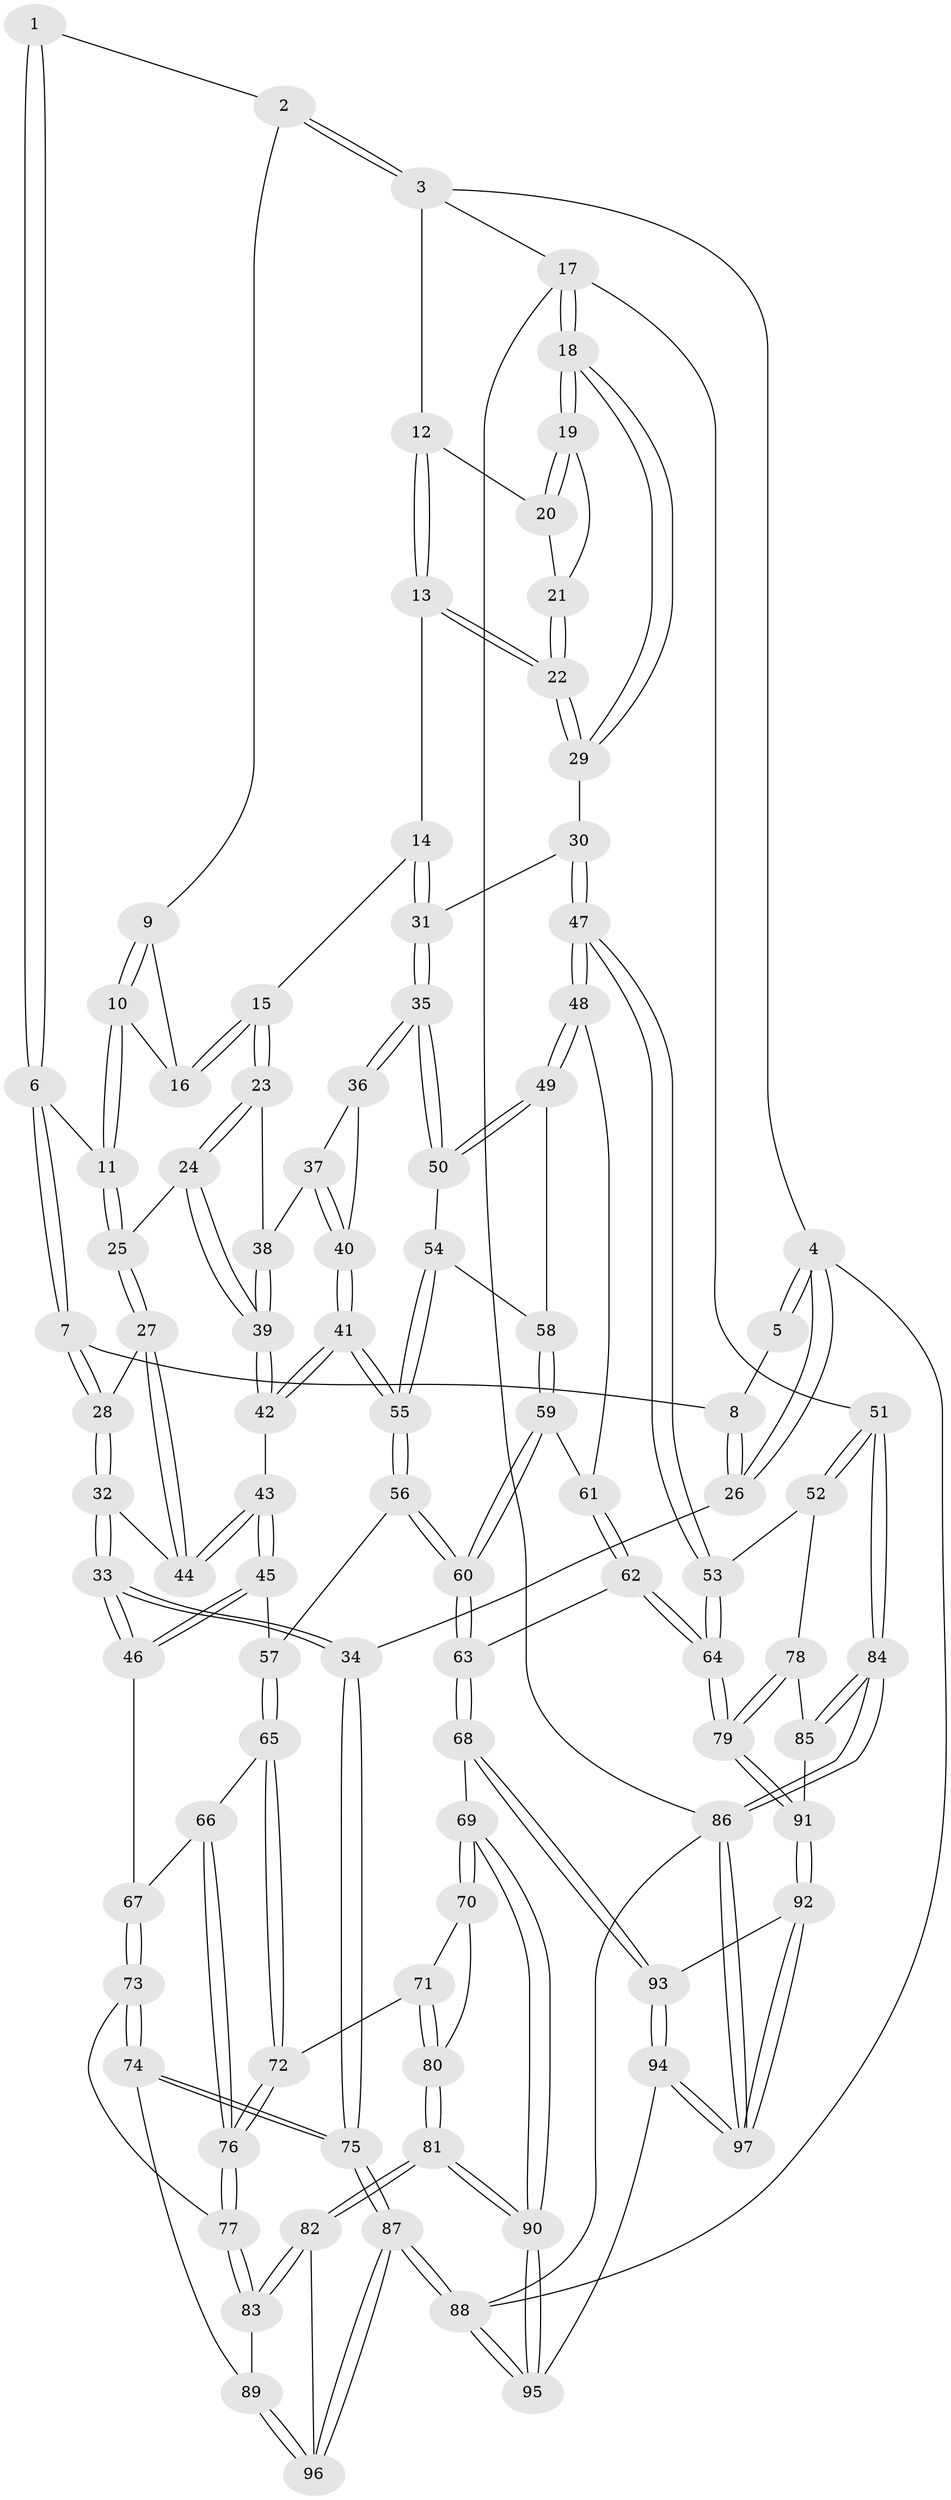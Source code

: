 // Generated by graph-tools (version 1.1) at 2025/03/03/09/25 03:03:26]
// undirected, 97 vertices, 239 edges
graph export_dot {
graph [start="1"]
  node [color=gray90,style=filled];
  1 [pos="+0.213155240367183+0"];
  2 [pos="+0.3622310580001714+0"];
  3 [pos="+0.7110437366462261+0"];
  4 [pos="+0+0"];
  5 [pos="+0.144333867444578+0"];
  6 [pos="+0.2101782838492624+0.147367210132002"];
  7 [pos="+0.12330150632796022+0.1795405772306236"];
  8 [pos="+0.0677396392572085+0.14527980983195357"];
  9 [pos="+0.3554178749198154+0"];
  10 [pos="+0.2995047136469271+0.1534463148081398"];
  11 [pos="+0.2894779745109754+0.15981269211577467"];
  12 [pos="+0.7065476459860303+0"];
  13 [pos="+0.6377097207002774+0.0773678748680224"];
  14 [pos="+0.6176352726670887+0.10178189849461027"];
  15 [pos="+0.551180662429387+0.15397089011186882"];
  16 [pos="+0.40021746358600274+0.1403860625035522"];
  17 [pos="+1+0.3391880777420387"];
  18 [pos="+1+0.3270729791464926"];
  19 [pos="+0.971527401861784+0.20701195537057757"];
  20 [pos="+0.8284074506274788+0.07279878291614826"];
  21 [pos="+0.8222974636329975+0.2621810318762893"];
  22 [pos="+0.788442686872605+0.32456575227945383"];
  23 [pos="+0.5251702465990702+0.21735331924222415"];
  24 [pos="+0.32523513775093466+0.29004538414638686"];
  25 [pos="+0.32329609430578904+0.288501412961911"];
  26 [pos="+0+0.11901326766904254"];
  27 [pos="+0.21068976181856996+0.3374387356491038"];
  28 [pos="+0.12305634500252861+0.2518129878300338"];
  29 [pos="+0.794724317196447+0.34999782432242615"];
  30 [pos="+0.7683054652460617+0.38247343559879543"];
  31 [pos="+0.6619196102817573+0.3166364551629459"];
  32 [pos="+0.04114371246195736+0.362769088164742"];
  33 [pos="+0+0.49971341828767823"];
  34 [pos="+0+0.50583129831907"];
  35 [pos="+0.5912261109256588+0.4013867348374695"];
  36 [pos="+0.5657107446507139+0.36694066257418606"];
  37 [pos="+0.5247194987469427+0.26256839391182396"];
  38 [pos="+0.5246892207177851+0.22157052106499092"];
  39 [pos="+0.3624537831164465+0.3625108607869777"];
  40 [pos="+0.42256361421130706+0.4024163048721567"];
  41 [pos="+0.39451458674422507+0.4273290014356663"];
  42 [pos="+0.37418698867896916+0.40139686968197674"];
  43 [pos="+0.2101389713175523+0.40565132942143195"];
  44 [pos="+0.2091955125278272+0.4021561653223295"];
  45 [pos="+0.18516076421654562+0.5141236151018298"];
  46 [pos="+0.044786142233231706+0.5492433506921351"];
  47 [pos="+0.7295191286251302+0.5021800143868279"];
  48 [pos="+0.6836497687444077+0.5022416660082306"];
  49 [pos="+0.6543924814565543+0.47973437949024905"];
  50 [pos="+0.5937603378994799+0.4126466235419042"];
  51 [pos="+1+0.5283858541446971"];
  52 [pos="+0.8902155922123022+0.5941524673054676"];
  53 [pos="+0.8176476683345141+0.581514192721673"];
  54 [pos="+0.4614390552856392+0.4639429334687104"];
  55 [pos="+0.3997855493217435+0.45646871610980977"];
  56 [pos="+0.3517400538358985+0.5612249054517281"];
  57 [pos="+0.3022765839431602+0.5697088030858541"];
  58 [pos="+0.5118132287633163+0.5073930878037748"];
  59 [pos="+0.527433347814727+0.567411110970608"];
  60 [pos="+0.44407593081791047+0.6553741762321983"];
  61 [pos="+0.639895276726031+0.5473296202562558"];
  62 [pos="+0.5828458118170489+0.7122225935758989"];
  63 [pos="+0.4691446122878587+0.7175473443131829"];
  64 [pos="+0.6824973093656055+0.7657300969937615"];
  65 [pos="+0.24432107281487472+0.6923213860461073"];
  66 [pos="+0.130815668848365+0.6434257736101333"];
  67 [pos="+0.06624475420017938+0.5890653405311891"];
  68 [pos="+0.4581486315946016+0.7393455411871448"];
  69 [pos="+0.4186104998243004+0.762882127006396"];
  70 [pos="+0.368359751111442+0.7563425202145652"];
  71 [pos="+0.24433531663099456+0.7010327753189273"];
  72 [pos="+0.243974546853562+0.7004611920073675"];
  73 [pos="+0.0797529102269175+0.6794603061134415"];
  74 [pos="+0.003180187881902306+0.8333289458210856"];
  75 [pos="+0+0.9137152541744069"];
  76 [pos="+0.16281051991166415+0.7444509230184743"];
  77 [pos="+0.13697176950222215+0.7722818141169842"];
  78 [pos="+0.881898352079145+0.6995986442029603"];
  79 [pos="+0.7056987166362754+0.8338044573303677"];
  80 [pos="+0.2555808211430788+0.8005678483177895"];
  81 [pos="+0.2278569618884221+0.9010409627802747"];
  82 [pos="+0.22050254708486028+0.8983435886844611"];
  83 [pos="+0.12319059538290483+0.8217293069808531"];
  84 [pos="+1+0.9558823718628241"];
  85 [pos="+0.8911193485612577+0.8510163616763821"];
  86 [pos="+1+1"];
  87 [pos="+0+1"];
  88 [pos="+0+1"];
  89 [pos="+0.014013991278710775+0.8330139434830136"];
  90 [pos="+0.2917162818011507+0.9638685639340062"];
  91 [pos="+0.726251139529257+0.9180733901113104"];
  92 [pos="+0.6901502881069893+1"];
  93 [pos="+0.46234153565996705+0.750277259496497"];
  94 [pos="+0.5128460081288501+1"];
  95 [pos="+0.3680830867807589+1"];
  96 [pos="+0.11335790006770631+0.9500883482217791"];
  97 [pos="+0.6407284532799604+1"];
  1 -- 2;
  1 -- 6;
  1 -- 6;
  2 -- 3;
  2 -- 3;
  2 -- 9;
  3 -- 4;
  3 -- 12;
  3 -- 17;
  4 -- 5;
  4 -- 5;
  4 -- 26;
  4 -- 26;
  4 -- 88;
  5 -- 8;
  6 -- 7;
  6 -- 7;
  6 -- 11;
  7 -- 8;
  7 -- 28;
  7 -- 28;
  8 -- 26;
  8 -- 26;
  9 -- 10;
  9 -- 10;
  9 -- 16;
  10 -- 11;
  10 -- 11;
  10 -- 16;
  11 -- 25;
  11 -- 25;
  12 -- 13;
  12 -- 13;
  12 -- 20;
  13 -- 14;
  13 -- 22;
  13 -- 22;
  14 -- 15;
  14 -- 31;
  14 -- 31;
  15 -- 16;
  15 -- 16;
  15 -- 23;
  15 -- 23;
  17 -- 18;
  17 -- 18;
  17 -- 51;
  17 -- 86;
  18 -- 19;
  18 -- 19;
  18 -- 29;
  18 -- 29;
  19 -- 20;
  19 -- 20;
  19 -- 21;
  20 -- 21;
  21 -- 22;
  21 -- 22;
  22 -- 29;
  22 -- 29;
  23 -- 24;
  23 -- 24;
  23 -- 38;
  24 -- 25;
  24 -- 39;
  24 -- 39;
  25 -- 27;
  25 -- 27;
  26 -- 34;
  27 -- 28;
  27 -- 44;
  27 -- 44;
  28 -- 32;
  28 -- 32;
  29 -- 30;
  30 -- 31;
  30 -- 47;
  30 -- 47;
  31 -- 35;
  31 -- 35;
  32 -- 33;
  32 -- 33;
  32 -- 44;
  33 -- 34;
  33 -- 34;
  33 -- 46;
  33 -- 46;
  34 -- 75;
  34 -- 75;
  35 -- 36;
  35 -- 36;
  35 -- 50;
  35 -- 50;
  36 -- 37;
  36 -- 40;
  37 -- 38;
  37 -- 40;
  37 -- 40;
  38 -- 39;
  38 -- 39;
  39 -- 42;
  39 -- 42;
  40 -- 41;
  40 -- 41;
  41 -- 42;
  41 -- 42;
  41 -- 55;
  41 -- 55;
  42 -- 43;
  43 -- 44;
  43 -- 44;
  43 -- 45;
  43 -- 45;
  45 -- 46;
  45 -- 46;
  45 -- 57;
  46 -- 67;
  47 -- 48;
  47 -- 48;
  47 -- 53;
  47 -- 53;
  48 -- 49;
  48 -- 49;
  48 -- 61;
  49 -- 50;
  49 -- 50;
  49 -- 58;
  50 -- 54;
  51 -- 52;
  51 -- 52;
  51 -- 84;
  51 -- 84;
  52 -- 53;
  52 -- 78;
  53 -- 64;
  53 -- 64;
  54 -- 55;
  54 -- 55;
  54 -- 58;
  55 -- 56;
  55 -- 56;
  56 -- 57;
  56 -- 60;
  56 -- 60;
  57 -- 65;
  57 -- 65;
  58 -- 59;
  58 -- 59;
  59 -- 60;
  59 -- 60;
  59 -- 61;
  60 -- 63;
  60 -- 63;
  61 -- 62;
  61 -- 62;
  62 -- 63;
  62 -- 64;
  62 -- 64;
  63 -- 68;
  63 -- 68;
  64 -- 79;
  64 -- 79;
  65 -- 66;
  65 -- 72;
  65 -- 72;
  66 -- 67;
  66 -- 76;
  66 -- 76;
  67 -- 73;
  67 -- 73;
  68 -- 69;
  68 -- 93;
  68 -- 93;
  69 -- 70;
  69 -- 70;
  69 -- 90;
  69 -- 90;
  70 -- 71;
  70 -- 80;
  71 -- 72;
  71 -- 80;
  71 -- 80;
  72 -- 76;
  72 -- 76;
  73 -- 74;
  73 -- 74;
  73 -- 77;
  74 -- 75;
  74 -- 75;
  74 -- 89;
  75 -- 87;
  75 -- 87;
  76 -- 77;
  76 -- 77;
  77 -- 83;
  77 -- 83;
  78 -- 79;
  78 -- 79;
  78 -- 85;
  79 -- 91;
  79 -- 91;
  80 -- 81;
  80 -- 81;
  81 -- 82;
  81 -- 82;
  81 -- 90;
  81 -- 90;
  82 -- 83;
  82 -- 83;
  82 -- 96;
  83 -- 89;
  84 -- 85;
  84 -- 85;
  84 -- 86;
  84 -- 86;
  85 -- 91;
  86 -- 97;
  86 -- 97;
  86 -- 88;
  87 -- 88;
  87 -- 88;
  87 -- 96;
  87 -- 96;
  88 -- 95;
  88 -- 95;
  89 -- 96;
  89 -- 96;
  90 -- 95;
  90 -- 95;
  91 -- 92;
  91 -- 92;
  92 -- 93;
  92 -- 97;
  92 -- 97;
  93 -- 94;
  93 -- 94;
  94 -- 95;
  94 -- 97;
  94 -- 97;
}
